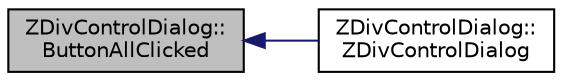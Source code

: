 digraph "ZDivControlDialog::ButtonAllClicked"
{
  edge [fontname="Helvetica",fontsize="10",labelfontname="Helvetica",labelfontsize="10"];
  node [fontname="Helvetica",fontsize="10",shape=record];
  rankdir="LR";
  Node14 [label="ZDivControlDialog::\lButtonAllClicked",height=0.2,width=0.4,color="black", fillcolor="grey75", style="filled", fontcolor="black"];
  Node14 -> Node15 [dir="back",color="midnightblue",fontsize="10",style="solid",fontname="Helvetica"];
  Node15 [label="ZDivControlDialog::\lZDivControlDialog",height=0.2,width=0.4,color="black", fillcolor="white", style="filled",URL="$class_z_div_control_dialog.html#af899a7ecc19c29ea591ee32b6acbd952"];
}
